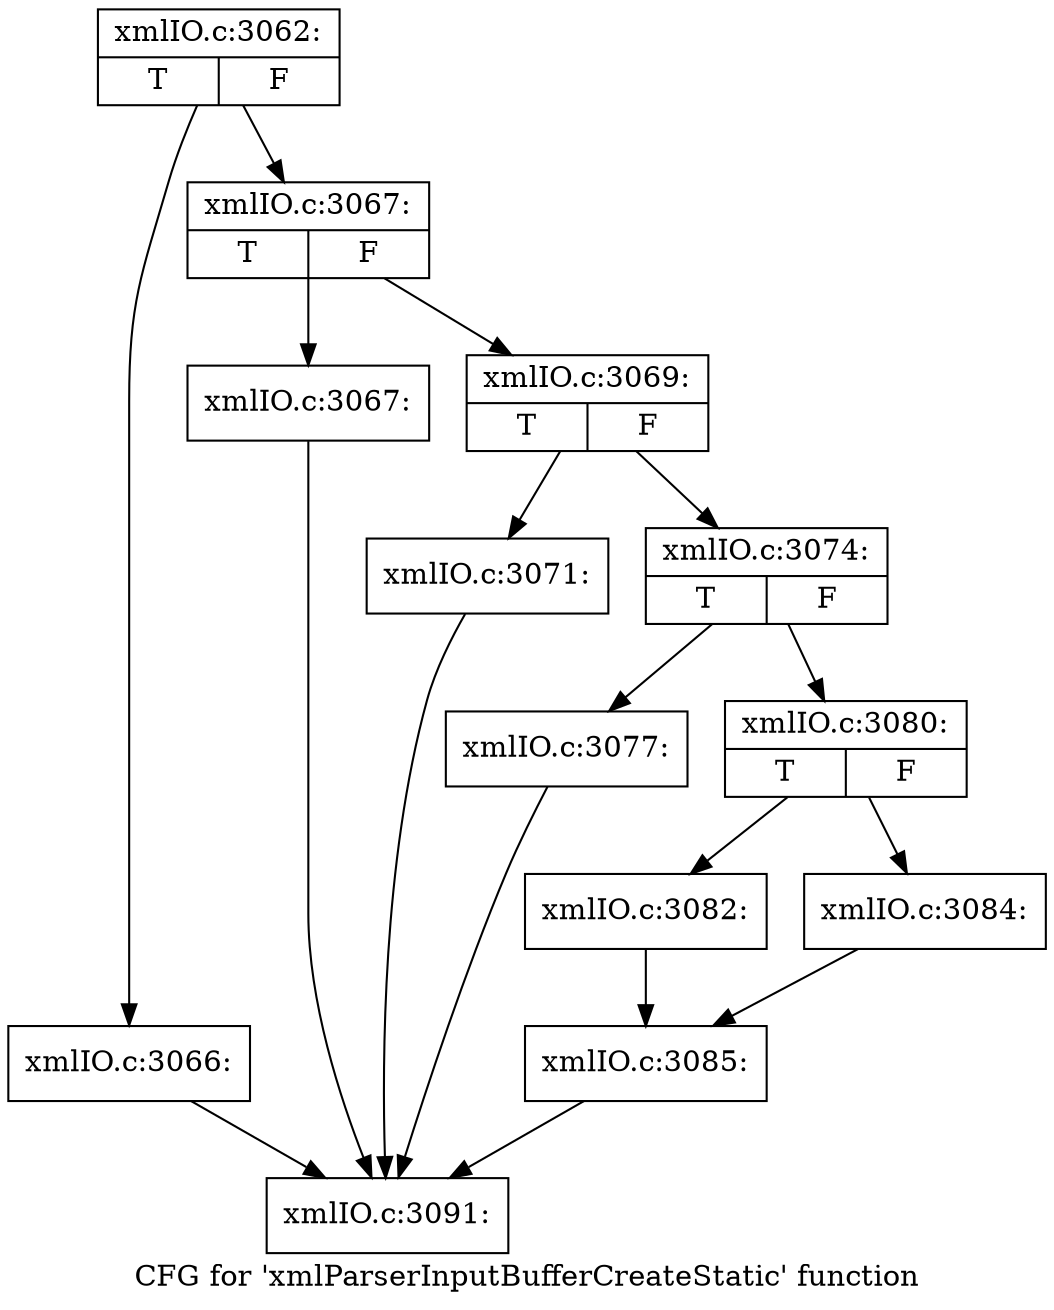 digraph "CFG for 'xmlParserInputBufferCreateStatic' function" {
	label="CFG for 'xmlParserInputBufferCreateStatic' function";

	Node0x52d72c0 [shape=record,label="{xmlIO.c:3062:|{<s0>T|<s1>F}}"];
	Node0x52d72c0 -> Node0x52df0c0;
	Node0x52d72c0 -> Node0x52df110;
	Node0x52df0c0 [shape=record,label="{xmlIO.c:3066:}"];
	Node0x52df0c0 -> Node0x52db220;
	Node0x52df110 [shape=record,label="{xmlIO.c:3067:|{<s0>T|<s1>F}}"];
	Node0x52df110 -> Node0x52df570;
	Node0x52df110 -> Node0x52df5c0;
	Node0x52df570 [shape=record,label="{xmlIO.c:3067:}"];
	Node0x52df570 -> Node0x52db220;
	Node0x52df5c0 [shape=record,label="{xmlIO.c:3069:|{<s0>T|<s1>F}}"];
	Node0x52df5c0 -> Node0x52dfce0;
	Node0x52df5c0 -> Node0x52dfd30;
	Node0x52dfce0 [shape=record,label="{xmlIO.c:3071:}"];
	Node0x52dfce0 -> Node0x52db220;
	Node0x52dfd30 [shape=record,label="{xmlIO.c:3074:|{<s0>T|<s1>F}}"];
	Node0x52dfd30 -> Node0x52e0f00;
	Node0x52dfd30 -> Node0x52e13e0;
	Node0x52e0f00 [shape=record,label="{xmlIO.c:3077:}"];
	Node0x52e0f00 -> Node0x52db220;
	Node0x52e13e0 [shape=record,label="{xmlIO.c:3080:|{<s0>T|<s1>F}}"];
	Node0x52e13e0 -> Node0x52e1cf0;
	Node0x52e13e0 -> Node0x52e1d90;
	Node0x52e1cf0 [shape=record,label="{xmlIO.c:3082:}"];
	Node0x52e1cf0 -> Node0x52e1d40;
	Node0x52e1d90 [shape=record,label="{xmlIO.c:3084:}"];
	Node0x52e1d90 -> Node0x52e1d40;
	Node0x52e1d40 [shape=record,label="{xmlIO.c:3085:}"];
	Node0x52e1d40 -> Node0x52db220;
	Node0x52db220 [shape=record,label="{xmlIO.c:3091:}"];
}
